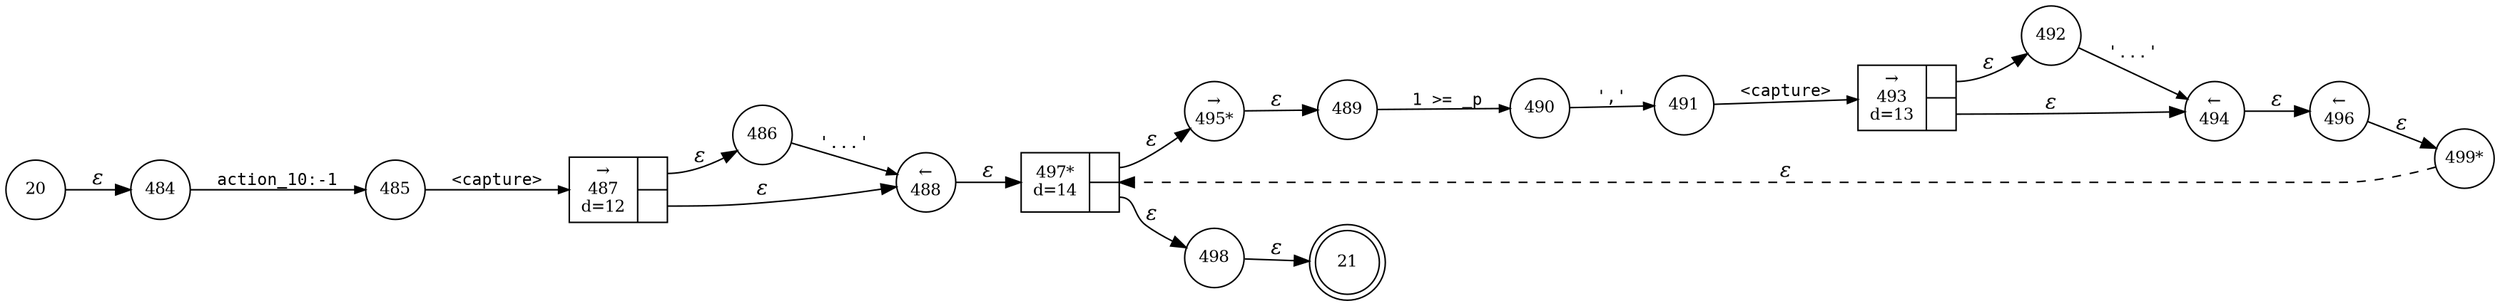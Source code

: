 digraph ATN {
rankdir=LR;
s21[fontsize=11, label="21", shape=doublecircle, fixedsize=true, width=.6];
s484[fontsize=11,label="484", shape=circle, fixedsize=true, width=.55, peripheries=1];
s485[fontsize=11,label="485", shape=circle, fixedsize=true, width=.55, peripheries=1];
s486[fontsize=11,label="486", shape=circle, fixedsize=true, width=.55, peripheries=1];
s487[fontsize=11,label="{&rarr;\n487\nd=12|{<p0>|<p1>}}", shape=record, fixedsize=false, peripheries=1];
s488[fontsize=11,label="&larr;\n488", shape=circle, fixedsize=true, width=.55, peripheries=1];
s489[fontsize=11,label="489", shape=circle, fixedsize=true, width=.55, peripheries=1];
s490[fontsize=11,label="490", shape=circle, fixedsize=true, width=.55, peripheries=1];
s491[fontsize=11,label="491", shape=circle, fixedsize=true, width=.55, peripheries=1];
s492[fontsize=11,label="492", shape=circle, fixedsize=true, width=.55, peripheries=1];
s493[fontsize=11,label="{&rarr;\n493\nd=13|{<p0>|<p1>}}", shape=record, fixedsize=false, peripheries=1];
s494[fontsize=11,label="&larr;\n494", shape=circle, fixedsize=true, width=.55, peripheries=1];
s495[fontsize=11,label="&rarr;\n495*", shape=circle, fixedsize=true, width=.55, peripheries=1];
s496[fontsize=11,label="&larr;\n496", shape=circle, fixedsize=true, width=.55, peripheries=1];
s497[fontsize=11,label="{497*\nd=14|{<p0>|<p1>}}", shape=record, fixedsize=false, peripheries=1];
s498[fontsize=11,label="498", shape=circle, fixedsize=true, width=.55, peripheries=1];
s499[fontsize=11,label="499*", shape=circle, fixedsize=true, width=.55, peripheries=1];
s20[fontsize=11,label="20", shape=circle, fixedsize=true, width=.55, peripheries=1];
s20 -> s484 [fontname="Times-Italic", label="&epsilon;"];
s484 -> s485 [fontsize=11, fontname="Courier", arrowsize=.7, label = "action_10:-1", arrowhead = normal];
s485 -> s487 [fontsize=11, fontname="Courier", arrowsize=.7, label = "<capture>", arrowhead = normal];
s487:p0 -> s486 [fontname="Times-Italic", label="&epsilon;"];
s487:p1 -> s488 [fontname="Times-Italic", label="&epsilon;"];
s486 -> s488 [fontsize=11, fontname="Courier", arrowsize=.7, label = "'...'", arrowhead = normal];
s488 -> s497 [fontname="Times-Italic", label="&epsilon;"];
s497:p0 -> s495 [fontname="Times-Italic", label="&epsilon;"];
s497:p1 -> s498 [fontname="Times-Italic", label="&epsilon;"];
s495 -> s489 [fontname="Times-Italic", label="&epsilon;"];
s498 -> s21 [fontname="Times-Italic", label="&epsilon;"];
s489 -> s490 [fontsize=11, fontname="Courier", arrowsize=.7, label = "1 >= _p", arrowhead = normal];
s490 -> s491 [fontsize=11, fontname="Courier", arrowsize=.7, label = "','", arrowhead = normal];
s491 -> s493 [fontsize=11, fontname="Courier", arrowsize=.7, label = "<capture>", arrowhead = normal];
s493:p0 -> s492 [fontname="Times-Italic", label="&epsilon;"];
s493:p1 -> s494 [fontname="Times-Italic", label="&epsilon;"];
s492 -> s494 [fontsize=11, fontname="Courier", arrowsize=.7, label = "'...'", arrowhead = normal];
s494 -> s496 [fontname="Times-Italic", label="&epsilon;"];
s496 -> s499 [fontname="Times-Italic", label="&epsilon;"];
s499 -> s497 [fontname="Times-Italic", label="&epsilon;", style="dashed"];
}